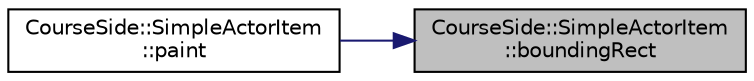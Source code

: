 digraph "CourseSide::SimpleActorItem::boundingRect"
{
 // LATEX_PDF_SIZE
  edge [fontname="Helvetica",fontsize="10",labelfontname="Helvetica",labelfontsize="10"];
  node [fontname="Helvetica",fontsize="10",shape=record];
  rankdir="RL";
  Node1 [label="CourseSide::SimpleActorItem\l::boundingRect",height=0.2,width=0.4,color="black", fillcolor="grey75", style="filled", fontcolor="black",tooltip=" "];
  Node1 -> Node2 [dir="back",color="midnightblue",fontsize="10",style="solid",fontname="Helvetica"];
  Node2 [label="CourseSide::SimpleActorItem\l::paint",height=0.2,width=0.4,color="black", fillcolor="white", style="filled",URL="$class_course_side_1_1_simple_actor_item.html#a3c1081cf8cc7b197b57085774f972c37",tooltip=" "];
}
